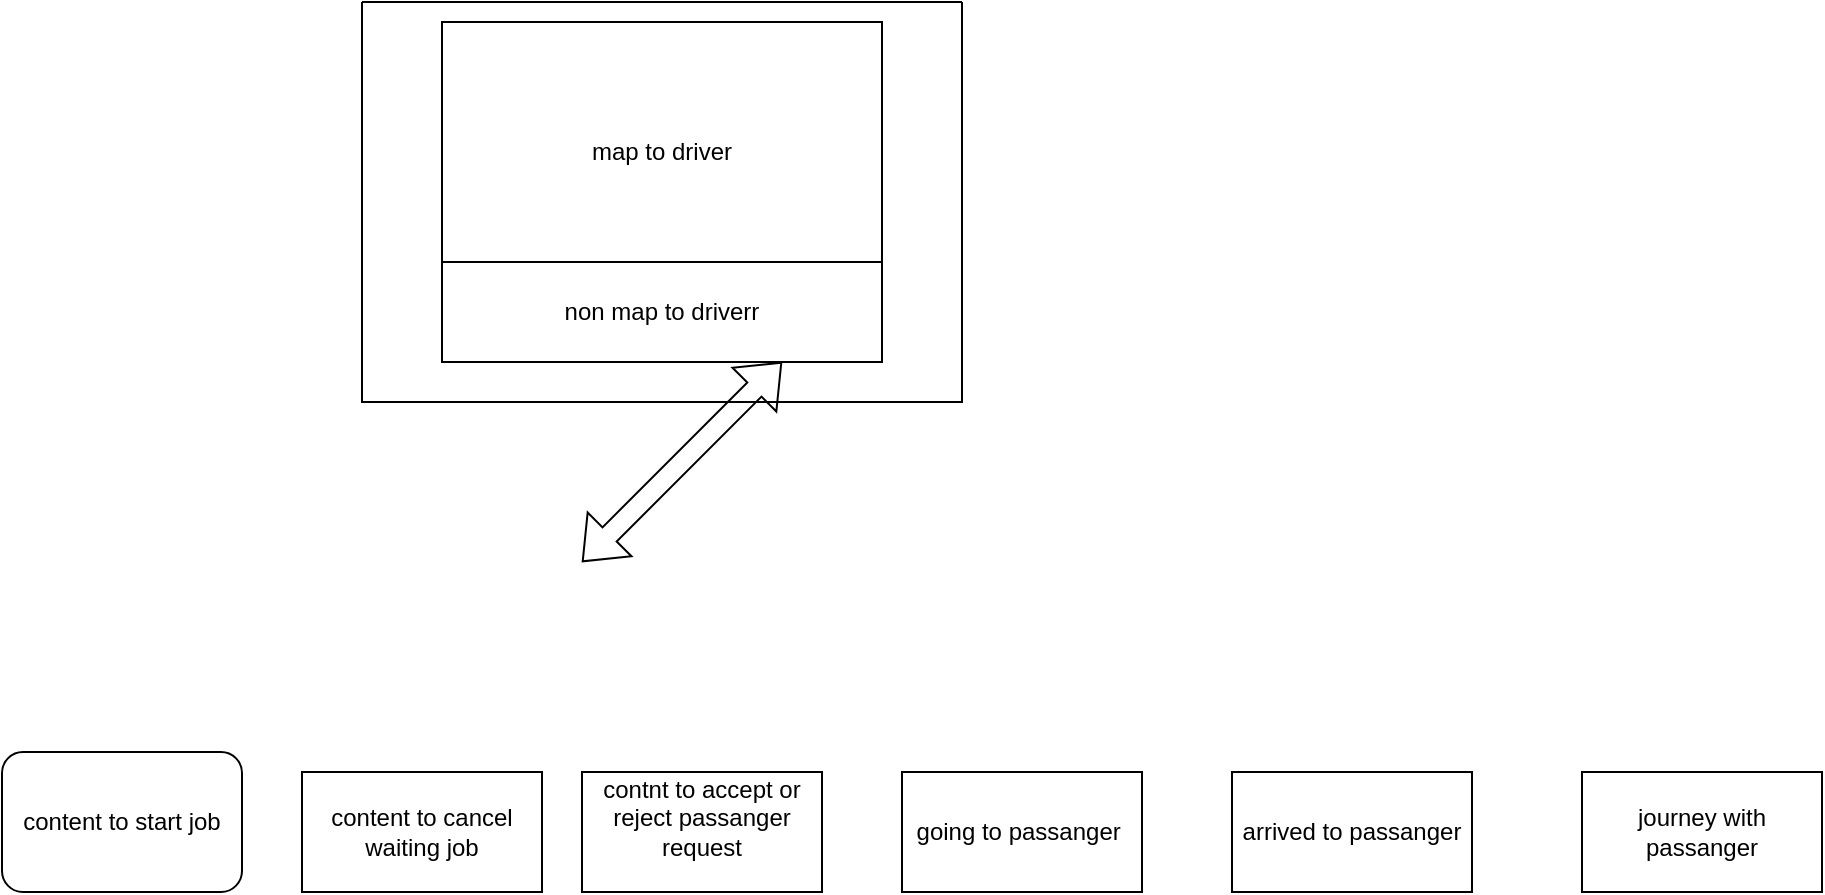 <mxfile version="24.7.2" type="github">
  <diagram name="Page-1" id="cp-t2BXPiTLUY7raUjQu">
    <mxGraphModel dx="2284" dy="772" grid="1" gridSize="10" guides="1" tooltips="1" connect="1" arrows="1" fold="1" page="1" pageScale="1" pageWidth="850" pageHeight="1100" math="0" shadow="0">
      <root>
        <mxCell id="0" />
        <mxCell id="1" parent="0" />
        <mxCell id="BVaaUiZOXAlww5qz1Ukr-2" value="" style="swimlane;startSize=0;" vertex="1" parent="1">
          <mxGeometry x="-130" y="180" width="300" height="200" as="geometry" />
        </mxCell>
        <mxCell id="BVaaUiZOXAlww5qz1Ukr-1" value="map to driver" style="rounded=0;whiteSpace=wrap;html=1;" vertex="1" parent="BVaaUiZOXAlww5qz1Ukr-2">
          <mxGeometry x="40" y="10" width="220" height="130" as="geometry" />
        </mxCell>
        <mxCell id="BVaaUiZOXAlww5qz1Ukr-3" value="non map to driverr" style="whiteSpace=wrap;html=1;" vertex="1" parent="BVaaUiZOXAlww5qz1Ukr-2">
          <mxGeometry x="40" y="130" width="220" height="50" as="geometry" />
        </mxCell>
        <mxCell id="BVaaUiZOXAlww5qz1Ukr-13" value="content to start job" style="rounded=1;whiteSpace=wrap;html=1;" vertex="1" parent="1">
          <mxGeometry x="-310" y="555" width="120" height="70" as="geometry" />
        </mxCell>
        <mxCell id="BVaaUiZOXAlww5qz1Ukr-14" value="content to cancel waiting job" style="whiteSpace=wrap;html=1;" vertex="1" parent="1">
          <mxGeometry x="-160" y="565" width="120" height="60" as="geometry" />
        </mxCell>
        <mxCell id="BVaaUiZOXAlww5qz1Ukr-15" value="contnt to accept or reject passanger request&lt;div&gt;&lt;br&gt;&lt;/div&gt;" style="whiteSpace=wrap;html=1;" vertex="1" parent="1">
          <mxGeometry x="-20" y="565" width="120" height="60" as="geometry" />
        </mxCell>
        <mxCell id="BVaaUiZOXAlww5qz1Ukr-16" value="going to passanger&amp;nbsp;" style="whiteSpace=wrap;html=1;" vertex="1" parent="1">
          <mxGeometry x="140" y="565" width="120" height="60" as="geometry" />
        </mxCell>
        <mxCell id="BVaaUiZOXAlww5qz1Ukr-17" value="arrived to passanger" style="whiteSpace=wrap;html=1;" vertex="1" parent="1">
          <mxGeometry x="305" y="565" width="120" height="60" as="geometry" />
        </mxCell>
        <mxCell id="BVaaUiZOXAlww5qz1Ukr-18" value="journey with passanger" style="whiteSpace=wrap;html=1;" vertex="1" parent="1">
          <mxGeometry x="480" y="565" width="120" height="60" as="geometry" />
        </mxCell>
        <mxCell id="BVaaUiZOXAlww5qz1Ukr-10" value="" style="shape=flexArrow;endArrow=classic;startArrow=classic;html=1;rounded=0;" edge="1" parent="1">
          <mxGeometry width="100" height="100" relative="1" as="geometry">
            <mxPoint x="-20" y="460" as="sourcePoint" />
            <mxPoint x="80" y="360" as="targetPoint" />
          </mxGeometry>
        </mxCell>
      </root>
    </mxGraphModel>
  </diagram>
</mxfile>
